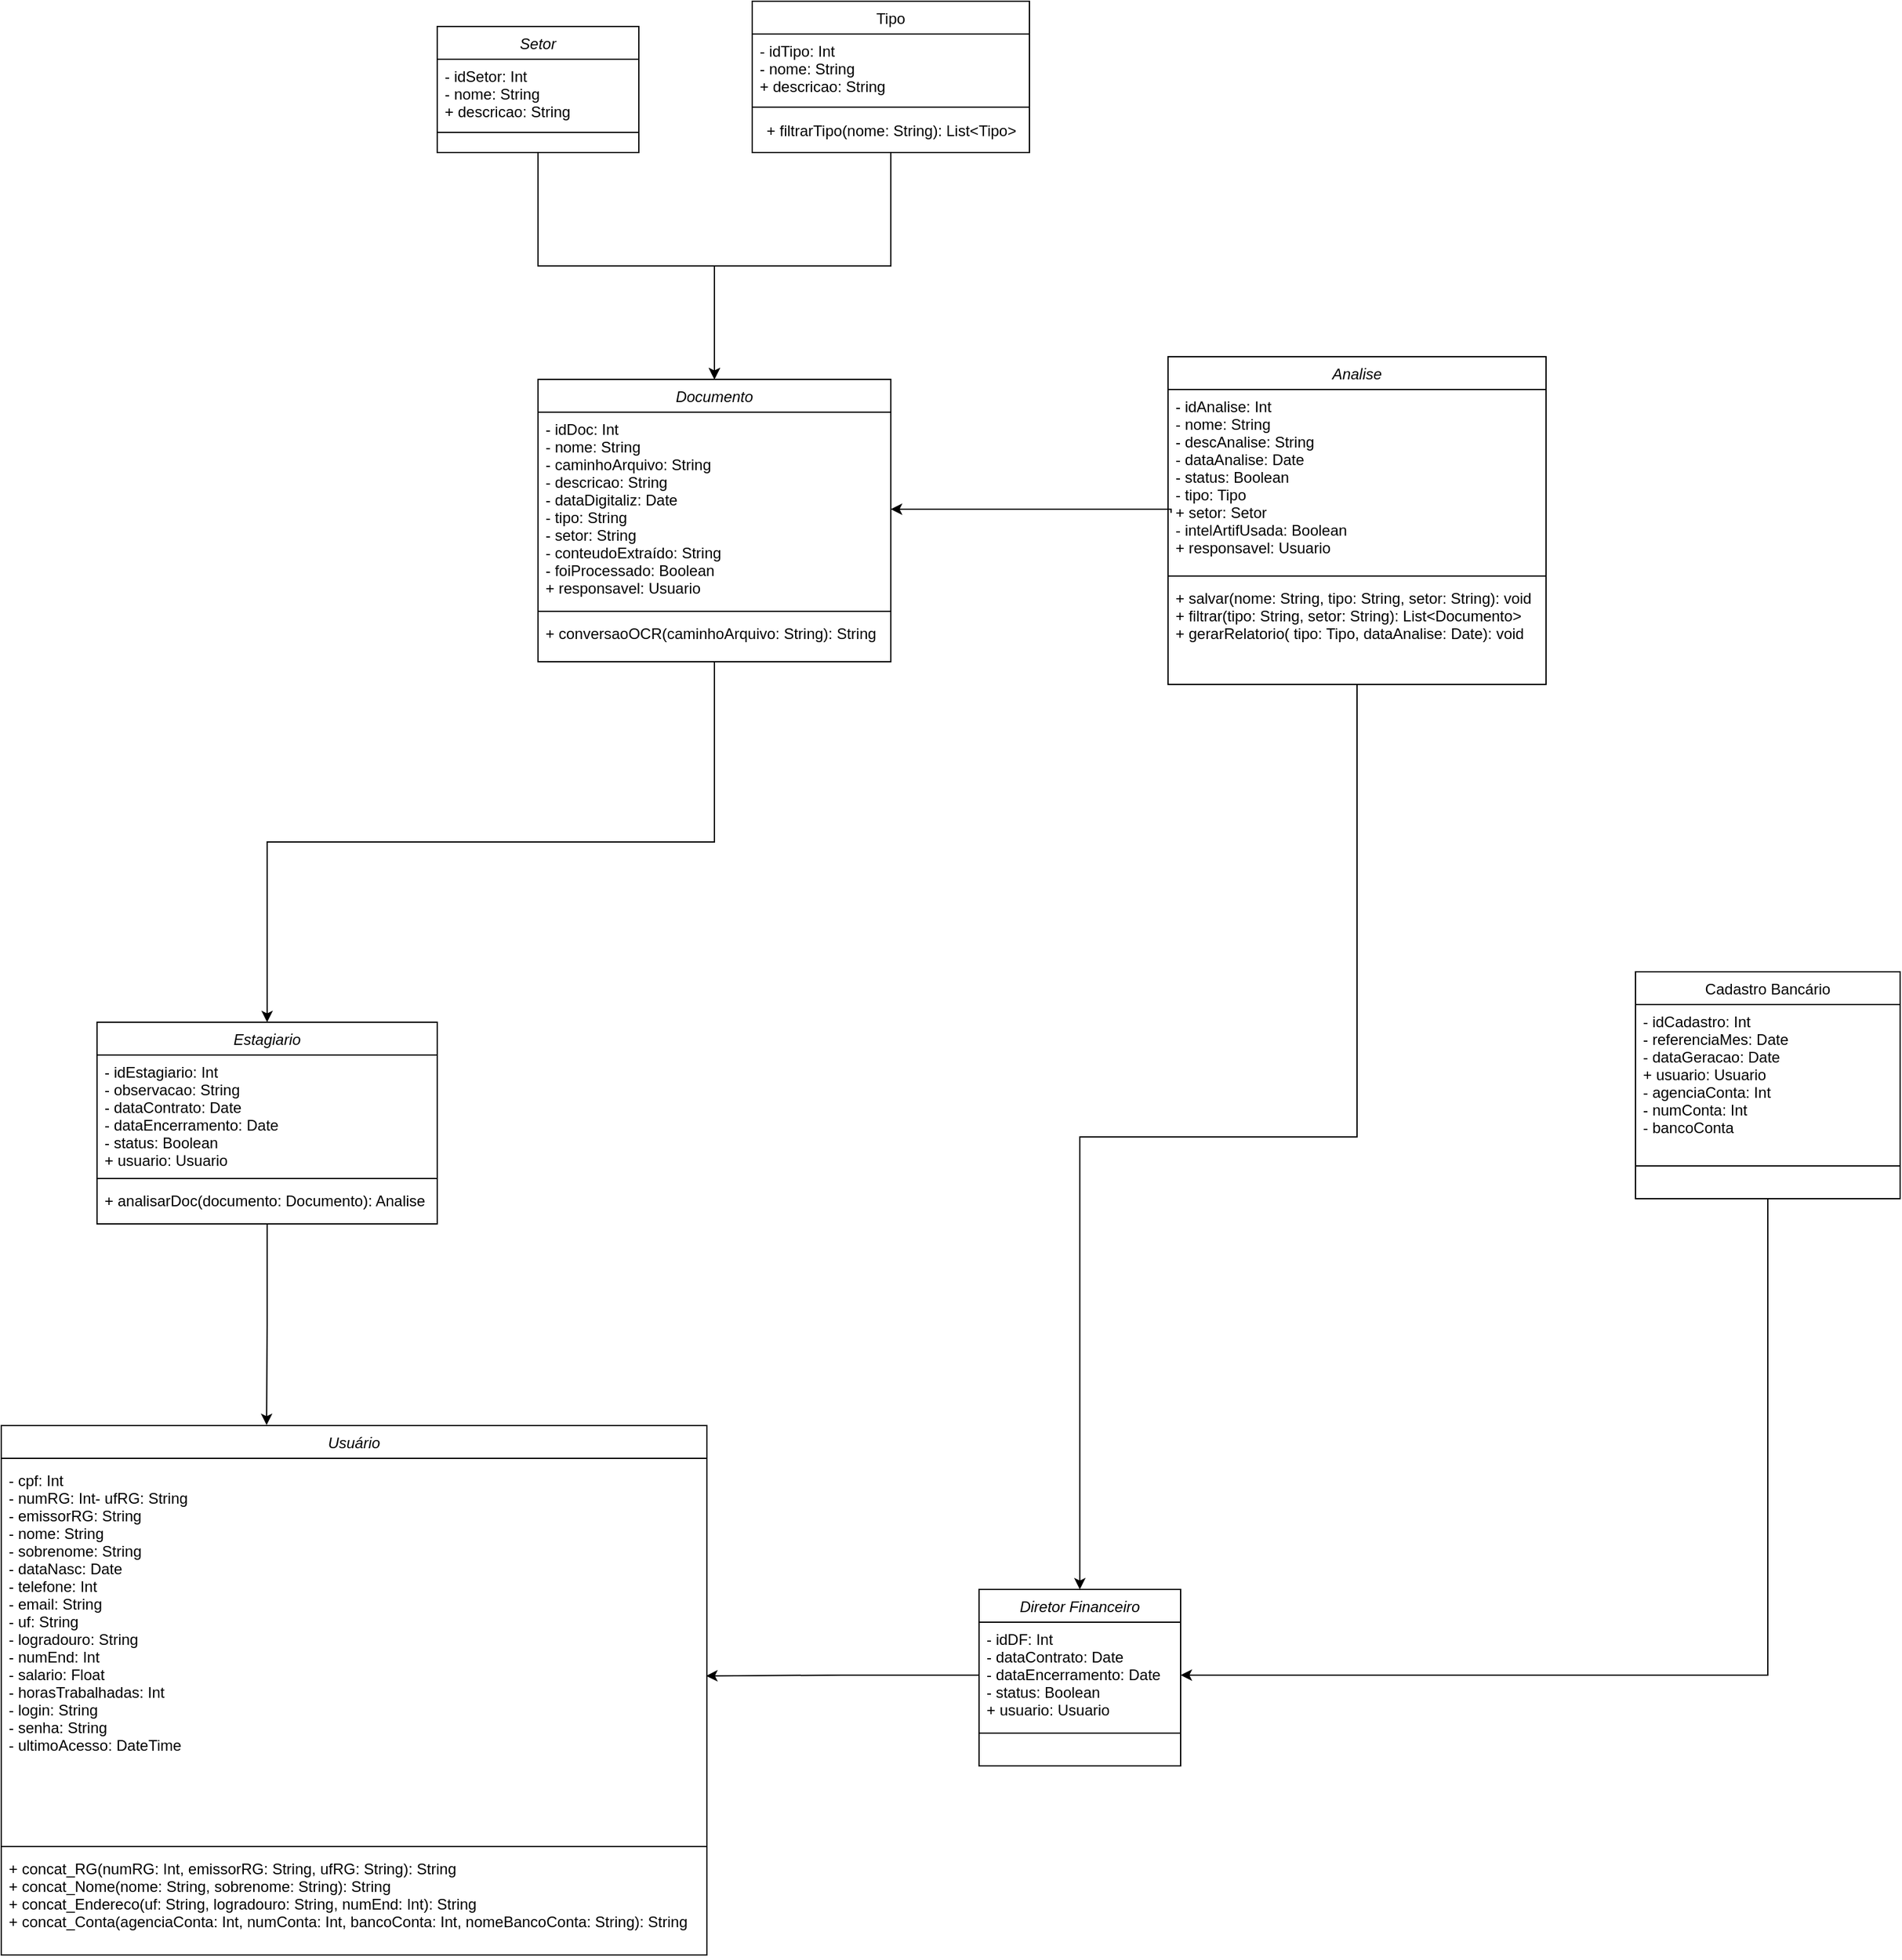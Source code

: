 <mxfile version="26.2.14" pages="2">
  <diagram id="C5RBs43oDa-KdzZeNtuy" name="Page-1">
    <mxGraphModel dx="1585" dy="845" grid="1" gridSize="10" guides="1" tooltips="1" connect="1" arrows="1" fold="1" page="1" pageScale="1" pageWidth="827" pageHeight="1169" math="0" shadow="0">
      <root>
        <mxCell id="WIyWlLk6GJQsqaUBKTNV-0" />
        <mxCell id="WIyWlLk6GJQsqaUBKTNV-1" parent="WIyWlLk6GJQsqaUBKTNV-0" />
        <mxCell id="zkfFHV4jXpPFQw0GAbJ--0" value="Estagiario" style="swimlane;fontStyle=2;align=center;verticalAlign=top;childLayout=stackLayout;horizontal=1;startSize=26;horizontalStack=0;resizeParent=1;resizeLast=0;collapsible=1;marginBottom=0;rounded=0;shadow=0;strokeWidth=1;" parent="WIyWlLk6GJQsqaUBKTNV-1" vertex="1">
          <mxGeometry x="210" y="1030" width="270" height="160" as="geometry">
            <mxRectangle x="230" y="140" width="160" height="26" as="alternateBounds" />
          </mxGeometry>
        </mxCell>
        <mxCell id="zkfFHV4jXpPFQw0GAbJ--3" value="- idEstagiario: Int&#xa;- observacao: String&#xa;- dataContrato: Date&#xa;- dataEncerramento: Date&#xa;- status: Boolean&#xa;+ usuario: Usuario" style="text;align=left;verticalAlign=top;spacingLeft=4;spacingRight=4;overflow=hidden;rotatable=0;points=[[0,0.5],[1,0.5]];portConstraint=eastwest;rounded=0;shadow=0;html=0;" parent="zkfFHV4jXpPFQw0GAbJ--0" vertex="1">
          <mxGeometry y="26" width="270" height="94" as="geometry" />
        </mxCell>
        <mxCell id="zkfFHV4jXpPFQw0GAbJ--4" value="" style="line;html=1;strokeWidth=1;align=left;verticalAlign=middle;spacingTop=-1;spacingLeft=3;spacingRight=3;rotatable=0;labelPosition=right;points=[];portConstraint=eastwest;" parent="zkfFHV4jXpPFQw0GAbJ--0" vertex="1">
          <mxGeometry y="120" width="270" height="8" as="geometry" />
        </mxCell>
        <mxCell id="zkfFHV4jXpPFQw0GAbJ--5" value="+ analisarDoc(documento: Documento): Analise" style="text;align=left;verticalAlign=top;spacingLeft=4;spacingRight=4;overflow=hidden;rotatable=0;points=[[0,0.5],[1,0.5]];portConstraint=eastwest;" parent="zkfFHV4jXpPFQw0GAbJ--0" vertex="1">
          <mxGeometry y="128" width="270" height="26" as="geometry" />
        </mxCell>
        <mxCell id="8BNIzQSXS64k8opR19RO-1" style="edgeStyle=orthogonalEdgeStyle;rounded=0;orthogonalLoop=1;jettySize=auto;html=1;exitX=0.5;exitY=1;exitDx=0;exitDy=0;entryX=0.5;entryY=0;entryDx=0;entryDy=0;" parent="WIyWlLk6GJQsqaUBKTNV-1" source="zkfFHV4jXpPFQw0GAbJ--13" target="JmYCWyrzi9QvDwqXDrU7-22" edge="1">
          <mxGeometry relative="1" as="geometry" />
        </mxCell>
        <mxCell id="zkfFHV4jXpPFQw0GAbJ--13" value="Tipo" style="swimlane;fontStyle=0;align=center;verticalAlign=top;childLayout=stackLayout;horizontal=1;startSize=26;horizontalStack=0;resizeParent=1;resizeLast=0;collapsible=1;marginBottom=0;rounded=0;shadow=0;strokeWidth=1;" parent="WIyWlLk6GJQsqaUBKTNV-1" vertex="1">
          <mxGeometry x="730" y="220" width="220" height="120" as="geometry">
            <mxRectangle x="340" y="380" width="170" height="26" as="alternateBounds" />
          </mxGeometry>
        </mxCell>
        <mxCell id="zkfFHV4jXpPFQw0GAbJ--14" value="- idTipo: Int&#xa;- nome: String&#xa;+ descricao: String" style="text;align=left;verticalAlign=top;spacingLeft=4;spacingRight=4;overflow=hidden;rotatable=0;points=[[0,0.5],[1,0.5]];portConstraint=eastwest;" parent="zkfFHV4jXpPFQw0GAbJ--13" vertex="1">
          <mxGeometry y="26" width="220" height="54" as="geometry" />
        </mxCell>
        <mxCell id="zkfFHV4jXpPFQw0GAbJ--15" value="" style="line;html=1;strokeWidth=1;align=left;verticalAlign=middle;spacingTop=-1;spacingLeft=3;spacingRight=3;rotatable=0;labelPosition=right;points=[];portConstraint=eastwest;" parent="zkfFHV4jXpPFQw0GAbJ--13" vertex="1">
          <mxGeometry y="80" width="220" height="8" as="geometry" />
        </mxCell>
        <mxCell id="JmYCWyrzi9QvDwqXDrU7-36" value="+ filtrarTipo(nome: String): List&amp;lt;Tipo&amp;gt;" style="text;html=1;align=center;verticalAlign=middle;resizable=0;points=[];autosize=1;strokeColor=none;fillColor=none;" parent="zkfFHV4jXpPFQw0GAbJ--13" vertex="1">
          <mxGeometry y="88" width="220" height="30" as="geometry" />
        </mxCell>
        <mxCell id="8BNIzQSXS64k8opR19RO-31" style="edgeStyle=orthogonalEdgeStyle;rounded=0;orthogonalLoop=1;jettySize=auto;html=1;exitX=0.5;exitY=1;exitDx=0;exitDy=0;entryX=1;entryY=0.5;entryDx=0;entryDy=0;" parent="WIyWlLk6GJQsqaUBKTNV-1" source="zkfFHV4jXpPFQw0GAbJ--17" target="JmYCWyrzi9QvDwqXDrU7-6" edge="1">
          <mxGeometry relative="1" as="geometry" />
        </mxCell>
        <mxCell id="zkfFHV4jXpPFQw0GAbJ--17" value="Cadastro Bancário&#xa;" style="swimlane;fontStyle=0;align=center;verticalAlign=top;childLayout=stackLayout;horizontal=1;startSize=26;horizontalStack=0;resizeParent=1;resizeLast=0;collapsible=1;marginBottom=0;rounded=0;shadow=0;strokeWidth=1;" parent="WIyWlLk6GJQsqaUBKTNV-1" vertex="1">
          <mxGeometry x="1431" y="990" width="210" height="180" as="geometry">
            <mxRectangle x="550" y="140" width="160" height="26" as="alternateBounds" />
          </mxGeometry>
        </mxCell>
        <mxCell id="zkfFHV4jXpPFQw0GAbJ--22" value="- idCadastro: Int&#xa;- referenciaMes: Date&#xa;- dataGeracao: Date&#xa;+ usuario: Usuario&#xa;- agenciaConta: Int&#xa;- numConta: Int&#xa;- bancoConta" style="text;align=left;verticalAlign=top;spacingLeft=4;spacingRight=4;overflow=hidden;rotatable=0;points=[[0,0.5],[1,0.5]];portConstraint=eastwest;rounded=0;shadow=0;html=0;" parent="zkfFHV4jXpPFQw0GAbJ--17" vertex="1">
          <mxGeometry y="26" width="210" height="124" as="geometry" />
        </mxCell>
        <mxCell id="zkfFHV4jXpPFQw0GAbJ--23" value="" style="line;html=1;strokeWidth=1;align=left;verticalAlign=middle;spacingTop=-1;spacingLeft=3;spacingRight=3;rotatable=0;labelPosition=right;points=[];portConstraint=eastwest;" parent="zkfFHV4jXpPFQw0GAbJ--17" vertex="1">
          <mxGeometry y="150" width="210" height="8" as="geometry" />
        </mxCell>
        <mxCell id="zkfFHV4jXpPFQw0GAbJ--24" value="&#xa;" style="text;align=left;verticalAlign=top;spacingLeft=4;spacingRight=4;overflow=hidden;rotatable=0;points=[[0,0.5],[1,0.5]];portConstraint=eastwest;" parent="zkfFHV4jXpPFQw0GAbJ--17" vertex="1">
          <mxGeometry y="158" width="210" height="12" as="geometry" />
        </mxCell>
        <mxCell id="JmYCWyrzi9QvDwqXDrU7-3" value="Diretor Financeiro" style="swimlane;fontStyle=2;align=center;verticalAlign=top;childLayout=stackLayout;horizontal=1;startSize=26;horizontalStack=0;resizeParent=1;resizeLast=0;collapsible=1;marginBottom=0;rounded=0;shadow=0;strokeWidth=1;" parent="WIyWlLk6GJQsqaUBKTNV-1" vertex="1">
          <mxGeometry x="910" y="1480" width="160" height="140" as="geometry">
            <mxRectangle x="230" y="140" width="160" height="26" as="alternateBounds" />
          </mxGeometry>
        </mxCell>
        <mxCell id="JmYCWyrzi9QvDwqXDrU7-6" value="- idDF: Int&#xa;- dataContrato: Date&#xa;- dataEncerramento: Date&#xa;- status: Boolean&#xa;+ usuario: Usuario&#xa;" style="text;align=left;verticalAlign=top;spacingLeft=4;spacingRight=4;overflow=hidden;rotatable=0;points=[[0,0.5],[1,0.5]];portConstraint=eastwest;rounded=0;shadow=0;html=0;" parent="JmYCWyrzi9QvDwqXDrU7-3" vertex="1">
          <mxGeometry y="26" width="160" height="84" as="geometry" />
        </mxCell>
        <mxCell id="JmYCWyrzi9QvDwqXDrU7-7" value="" style="line;html=1;strokeWidth=1;align=left;verticalAlign=middle;spacingTop=-1;spacingLeft=3;spacingRight=3;rotatable=0;labelPosition=right;points=[];portConstraint=eastwest;" parent="JmYCWyrzi9QvDwqXDrU7-3" vertex="1">
          <mxGeometry y="110" width="160" height="8" as="geometry" />
        </mxCell>
        <mxCell id="8BNIzQSXS64k8opR19RO-32" style="edgeStyle=orthogonalEdgeStyle;rounded=0;orthogonalLoop=1;jettySize=auto;html=1;exitX=0.5;exitY=1;exitDx=0;exitDy=0;entryX=0.5;entryY=0;entryDx=0;entryDy=0;" parent="WIyWlLk6GJQsqaUBKTNV-1" source="JmYCWyrzi9QvDwqXDrU7-10" target="JmYCWyrzi9QvDwqXDrU7-3" edge="1">
          <mxGeometry relative="1" as="geometry" />
        </mxCell>
        <mxCell id="JmYCWyrzi9QvDwqXDrU7-10" value="Analise" style="swimlane;fontStyle=2;align=center;verticalAlign=top;childLayout=stackLayout;horizontal=1;startSize=26;horizontalStack=0;resizeParent=1;resizeLast=0;collapsible=1;marginBottom=0;rounded=0;shadow=0;strokeWidth=1;" parent="WIyWlLk6GJQsqaUBKTNV-1" vertex="1">
          <mxGeometry x="1060" y="502" width="300" height="260" as="geometry">
            <mxRectangle x="230" y="140" width="160" height="26" as="alternateBounds" />
          </mxGeometry>
        </mxCell>
        <mxCell id="JmYCWyrzi9QvDwqXDrU7-13" value="- idAnalise: Int&#xa;- nome: String&#xa;- descAnalise: String&#xa;- dataAnalise: Date&#xa;- status: Boolean&#xa;- tipo: Tipo&#xa;+ setor: Setor&#xa;- intelArtifUsada: Boolean&#xa;+ responsavel: Usuario" style="text;align=left;verticalAlign=top;spacingLeft=4;spacingRight=4;overflow=hidden;rotatable=0;points=[[0,0.5],[1,0.5]];portConstraint=eastwest;rounded=0;shadow=0;html=0;" parent="JmYCWyrzi9QvDwqXDrU7-10" vertex="1">
          <mxGeometry y="26" width="300" height="144" as="geometry" />
        </mxCell>
        <mxCell id="JmYCWyrzi9QvDwqXDrU7-14" value="" style="line;html=1;strokeWidth=1;align=left;verticalAlign=middle;spacingTop=-1;spacingLeft=3;spacingRight=3;rotatable=0;labelPosition=right;points=[];portConstraint=eastwest;" parent="JmYCWyrzi9QvDwqXDrU7-10" vertex="1">
          <mxGeometry y="170" width="300" height="8" as="geometry" />
        </mxCell>
        <mxCell id="JmYCWyrzi9QvDwqXDrU7-15" value="+ salvar(nome: String, tipo: String, setor: String): void&#xa;+ filtrar(tipo: String, setor: String): List&lt;Documento&gt;&#xa;+ gerarRelatorio( tipo: Tipo, dataAnalise: Date): void&#xa;" style="text;align=left;verticalAlign=top;spacingLeft=4;spacingRight=4;overflow=hidden;rotatable=0;points=[[0,0.5],[1,0.5]];portConstraint=eastwest;" parent="JmYCWyrzi9QvDwqXDrU7-10" vertex="1">
          <mxGeometry y="178" width="300" height="62" as="geometry" />
        </mxCell>
        <mxCell id="8BNIzQSXS64k8opR19RO-0" style="edgeStyle=orthogonalEdgeStyle;rounded=0;orthogonalLoop=1;jettySize=auto;html=1;exitX=0.5;exitY=1;exitDx=0;exitDy=0;entryX=0.5;entryY=0;entryDx=0;entryDy=0;" parent="WIyWlLk6GJQsqaUBKTNV-1" source="JmYCWyrzi9QvDwqXDrU7-16" target="JmYCWyrzi9QvDwqXDrU7-22" edge="1">
          <mxGeometry relative="1" as="geometry" />
        </mxCell>
        <mxCell id="JmYCWyrzi9QvDwqXDrU7-16" value="Setor" style="swimlane;fontStyle=2;align=center;verticalAlign=top;childLayout=stackLayout;horizontal=1;startSize=26;horizontalStack=0;resizeParent=1;resizeLast=0;collapsible=1;marginBottom=0;rounded=0;shadow=0;strokeWidth=1;" parent="WIyWlLk6GJQsqaUBKTNV-1" vertex="1">
          <mxGeometry x="480" y="240" width="160" height="100" as="geometry">
            <mxRectangle x="230" y="140" width="160" height="26" as="alternateBounds" />
          </mxGeometry>
        </mxCell>
        <mxCell id="JmYCWyrzi9QvDwqXDrU7-19" value="- idSetor: Int&#xa;- nome: String&#xa;+ descricao: String" style="text;align=left;verticalAlign=top;spacingLeft=4;spacingRight=4;overflow=hidden;rotatable=0;points=[[0,0.5],[1,0.5]];portConstraint=eastwest;rounded=0;shadow=0;html=0;" parent="JmYCWyrzi9QvDwqXDrU7-16" vertex="1">
          <mxGeometry y="26" width="160" height="54" as="geometry" />
        </mxCell>
        <mxCell id="JmYCWyrzi9QvDwqXDrU7-20" value="" style="line;html=1;strokeWidth=1;align=left;verticalAlign=middle;spacingTop=-1;spacingLeft=3;spacingRight=3;rotatable=0;labelPosition=right;points=[];portConstraint=eastwest;" parent="JmYCWyrzi9QvDwqXDrU7-16" vertex="1">
          <mxGeometry y="80" width="160" height="8" as="geometry" />
        </mxCell>
        <mxCell id="8BNIzQSXS64k8opR19RO-30" style="edgeStyle=orthogonalEdgeStyle;rounded=0;orthogonalLoop=1;jettySize=auto;html=1;exitX=0.5;exitY=1;exitDx=0;exitDy=0;entryX=0.5;entryY=0;entryDx=0;entryDy=0;" parent="WIyWlLk6GJQsqaUBKTNV-1" source="JmYCWyrzi9QvDwqXDrU7-22" target="zkfFHV4jXpPFQw0GAbJ--0" edge="1">
          <mxGeometry relative="1" as="geometry" />
        </mxCell>
        <mxCell id="JmYCWyrzi9QvDwqXDrU7-22" value="Documento" style="swimlane;fontStyle=2;align=center;verticalAlign=top;childLayout=stackLayout;horizontal=1;startSize=26;horizontalStack=0;resizeParent=1;resizeLast=0;collapsible=1;marginBottom=0;rounded=0;shadow=0;strokeWidth=1;" parent="WIyWlLk6GJQsqaUBKTNV-1" vertex="1">
          <mxGeometry x="560" y="520" width="280" height="224" as="geometry">
            <mxRectangle x="230" y="140" width="160" height="26" as="alternateBounds" />
          </mxGeometry>
        </mxCell>
        <mxCell id="JmYCWyrzi9QvDwqXDrU7-25" value="- idDoc: Int&#xa;- nome: String&#xa;- caminhoArquivo: String&#xa;- descricao: String&#xa;- dataDigitaliz: Date&#xa;- tipo: String&#xa;- setor: String&#xa;- conteudoExtraído: String&#xa;- foiProcessado: Boolean&#xa;+ responsavel: Usuario" style="text;align=left;verticalAlign=top;spacingLeft=4;spacingRight=4;overflow=hidden;rotatable=0;points=[[0,0.5],[1,0.5]];portConstraint=eastwest;rounded=0;shadow=0;html=0;" parent="JmYCWyrzi9QvDwqXDrU7-22" vertex="1">
          <mxGeometry y="26" width="280" height="154" as="geometry" />
        </mxCell>
        <mxCell id="JmYCWyrzi9QvDwqXDrU7-26" value="" style="line;html=1;strokeWidth=1;align=left;verticalAlign=middle;spacingTop=-1;spacingLeft=3;spacingRight=3;rotatable=0;labelPosition=right;points=[];portConstraint=eastwest;" parent="JmYCWyrzi9QvDwqXDrU7-22" vertex="1">
          <mxGeometry y="180" width="280" height="8" as="geometry" />
        </mxCell>
        <mxCell id="JmYCWyrzi9QvDwqXDrU7-27" value="+ conversaoOCR(caminhoArquivo: String): String" style="text;align=left;verticalAlign=top;spacingLeft=4;spacingRight=4;overflow=hidden;rotatable=0;points=[[0,0.5],[1,0.5]];portConstraint=eastwest;" parent="JmYCWyrzi9QvDwqXDrU7-22" vertex="1">
          <mxGeometry y="188" width="280" height="26" as="geometry" />
        </mxCell>
        <mxCell id="JmYCWyrzi9QvDwqXDrU7-28" value="Usuário" style="swimlane;fontStyle=2;align=center;verticalAlign=top;childLayout=stackLayout;horizontal=1;startSize=26;horizontalStack=0;resizeParent=1;resizeLast=0;collapsible=1;marginBottom=0;rounded=0;shadow=0;strokeWidth=1;" parent="WIyWlLk6GJQsqaUBKTNV-1" vertex="1">
          <mxGeometry x="134" y="1350" width="560" height="420" as="geometry">
            <mxRectangle x="230" y="140" width="160" height="26" as="alternateBounds" />
          </mxGeometry>
        </mxCell>
        <mxCell id="JmYCWyrzi9QvDwqXDrU7-29" value="&#xa;" style="text;align=left;verticalAlign=top;spacingLeft=4;spacingRight=4;overflow=hidden;rotatable=0;points=[[0,0.5],[1,0.5]];portConstraint=eastwest;" parent="JmYCWyrzi9QvDwqXDrU7-28" vertex="1">
          <mxGeometry y="26" width="560" height="4" as="geometry" />
        </mxCell>
        <mxCell id="JmYCWyrzi9QvDwqXDrU7-31" value="- cpf: Int&#xa;- numRG: Int- ufRG: String&#xa;- emissorRG: String&#xa;- nome: String&#xa;- sobrenome: String&#xa;- dataNasc: Date&#xa;- telefone: Int&#xa;- email: String&#xa;- uf: String&#xa;- logradouro: String&#xa;- numEnd: Int&#xa;- salario: Float&#xa;- horasTrabalhadas: Int&#xa;- login: String&#xa;- senha: String&#xa;- ultimoAcesso: DateTime" style="text;align=left;verticalAlign=top;spacingLeft=4;spacingRight=4;overflow=hidden;rotatable=0;points=[[0,0.5],[1,0.5]];portConstraint=eastwest;rounded=0;shadow=0;html=0;" parent="JmYCWyrzi9QvDwqXDrU7-28" vertex="1">
          <mxGeometry y="30" width="560" height="300" as="geometry" />
        </mxCell>
        <mxCell id="JmYCWyrzi9QvDwqXDrU7-32" value="" style="line;html=1;strokeWidth=1;align=left;verticalAlign=middle;spacingTop=-1;spacingLeft=3;spacingRight=3;rotatable=0;labelPosition=right;points=[];portConstraint=eastwest;" parent="JmYCWyrzi9QvDwqXDrU7-28" vertex="1">
          <mxGeometry y="330" width="560" height="8" as="geometry" />
        </mxCell>
        <mxCell id="JmYCWyrzi9QvDwqXDrU7-33" value="+ concat_RG(numRG: Int, emissorRG: String, ufRG: String): String  &#xa;+ concat_Nome(nome: String, sobrenome: String): String  &#xa;+ concat_Endereco(uf: String, logradouro: String, numEnd: Int): String  &#xa;+ concat_Conta(agenciaConta: Int, numConta: Int, bancoConta: Int, nomeBancoConta: String): String&#xa;" style="text;align=left;verticalAlign=top;spacingLeft=4;spacingRight=4;overflow=hidden;rotatable=0;points=[[0,0.5],[1,0.5]];portConstraint=eastwest;" parent="JmYCWyrzi9QvDwqXDrU7-28" vertex="1">
          <mxGeometry y="338" width="560" height="82" as="geometry" />
        </mxCell>
        <mxCell id="JmYCWyrzi9QvDwqXDrU7-34" style="edgeStyle=orthogonalEdgeStyle;rounded=0;orthogonalLoop=1;jettySize=auto;html=1;exitX=1;exitY=0.5;exitDx=0;exitDy=0;" parent="JmYCWyrzi9QvDwqXDrU7-28" source="JmYCWyrzi9QvDwqXDrU7-33" target="JmYCWyrzi9QvDwqXDrU7-33" edge="1">
          <mxGeometry relative="1" as="geometry" />
        </mxCell>
        <mxCell id="8BNIzQSXS64k8opR19RO-2" style="edgeStyle=orthogonalEdgeStyle;rounded=0;orthogonalLoop=1;jettySize=auto;html=1;exitX=0.008;exitY=0.68;exitDx=0;exitDy=0;entryX=1;entryY=0.5;entryDx=0;entryDy=0;exitPerimeter=0;" parent="WIyWlLk6GJQsqaUBKTNV-1" source="JmYCWyrzi9QvDwqXDrU7-13" target="JmYCWyrzi9QvDwqXDrU7-25" edge="1">
          <mxGeometry relative="1" as="geometry">
            <Array as="points">
              <mxPoint x="1062" y="623" />
            </Array>
          </mxGeometry>
        </mxCell>
        <mxCell id="8BNIzQSXS64k8opR19RO-28" style="edgeStyle=orthogonalEdgeStyle;rounded=0;orthogonalLoop=1;jettySize=auto;html=1;exitX=0;exitY=0.5;exitDx=0;exitDy=0;entryX=0.999;entryY=0.562;entryDx=0;entryDy=0;entryPerimeter=0;" parent="WIyWlLk6GJQsqaUBKTNV-1" source="JmYCWyrzi9QvDwqXDrU7-6" target="JmYCWyrzi9QvDwqXDrU7-31" edge="1">
          <mxGeometry relative="1" as="geometry" />
        </mxCell>
        <mxCell id="8BNIzQSXS64k8opR19RO-29" style="edgeStyle=orthogonalEdgeStyle;rounded=0;orthogonalLoop=1;jettySize=auto;html=1;exitX=0.5;exitY=1;exitDx=0;exitDy=0;entryX=0.376;entryY=-0.001;entryDx=0;entryDy=0;entryPerimeter=0;" parent="WIyWlLk6GJQsqaUBKTNV-1" source="zkfFHV4jXpPFQw0GAbJ--0" target="JmYCWyrzi9QvDwqXDrU7-28" edge="1">
          <mxGeometry relative="1" as="geometry" />
        </mxCell>
      </root>
    </mxGraphModel>
  </diagram>
  <diagram id="YnfAaNhj93xSF_3OgLxp" name="Página-2">
    <mxGraphModel dx="1330" dy="499" grid="1" gridSize="10" guides="1" tooltips="1" connect="1" arrows="1" fold="1" page="1" pageScale="1" pageWidth="827" pageHeight="1169" math="0" shadow="0">
      <root>
        <mxCell id="0" />
        <mxCell id="1" parent="0" />
      </root>
    </mxGraphModel>
  </diagram>
</mxfile>
